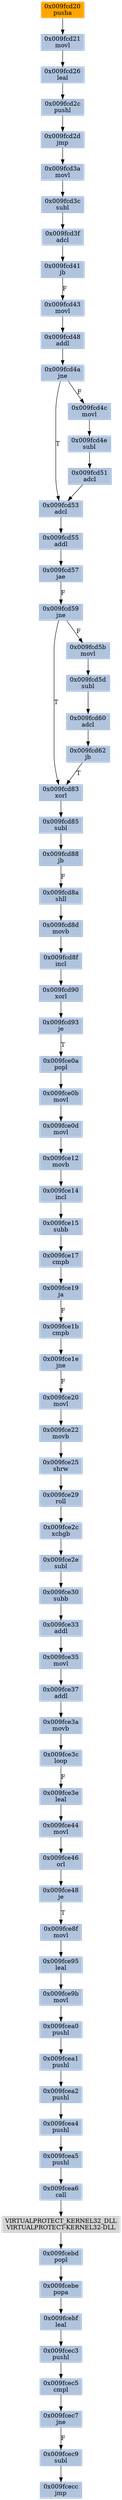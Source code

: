 strict digraph G {
	graph [bgcolor=transparent,
		name=G
	];
	node [color=lightsteelblue,
		fillcolor=lightsteelblue,
		shape=rectangle,
		style=filled
	];
	"0x009fcd62"	[label="0x009fcd62
jb"];
	"0x009fcd83"	[label="0x009fcd83
xorl"];
	"0x009fcd62" -> "0x009fcd83"	[color="#000000",
		label=T];
	"0x009fcd85"	[label="0x009fcd85
subl"];
	"0x009fcd88"	[label="0x009fcd88
jb"];
	"0x009fcd85" -> "0x009fcd88"	[color="#000000"];
	"0x009fce95"	[label="0x009fce95
leal"];
	"0x009fce9b"	[label="0x009fce9b
movl"];
	"0x009fce95" -> "0x009fce9b"	[color="#000000"];
	"0x009fcea6"	[label="0x009fcea6
call"];
	VIRTUALPROTECT_KERNEL32_DLL	[color=lightgrey,
		fillcolor=lightgrey,
		label="VIRTUALPROTECT_KERNEL32_DLL
VIRTUALPROTECT-KERNEL32-DLL"];
	"0x009fcea6" -> VIRTUALPROTECT_KERNEL32_DLL	[color="#000000"];
	"0x009fce8f"	[label="0x009fce8f
movl"];
	"0x009fce8f" -> "0x009fce95"	[color="#000000"];
	"0x009fce35"	[label="0x009fce35
movl"];
	"0x009fce37"	[label="0x009fce37
addl"];
	"0x009fce35" -> "0x009fce37"	[color="#000000"];
	"0x009fcd21"	[label="0x009fcd21
movl"];
	"0x009fcd26"	[label="0x009fcd26
leal"];
	"0x009fcd21" -> "0x009fcd26"	[color="#000000"];
	"0x009fcd51"	[label="0x009fcd51
adcl"];
	"0x009fcd53"	[label="0x009fcd53
adcl"];
	"0x009fcd51" -> "0x009fcd53"	[color="#000000"];
	"0x009fce48"	[label="0x009fce48
je"];
	"0x009fce48" -> "0x009fce8f"	[color="#000000",
		label=T];
	"0x009fcd43"	[label="0x009fcd43
movl"];
	"0x009fcd48"	[label="0x009fcd48
addl"];
	"0x009fcd43" -> "0x009fcd48"	[color="#000000"];
	"0x009fce0b"	[label="0x009fce0b
movl"];
	"0x009fce0d"	[label="0x009fce0d
movl"];
	"0x009fce0b" -> "0x009fce0d"	[color="#000000"];
	"0x009fcd2c"	[label="0x009fcd2c
pushl"];
	"0x009fcd26" -> "0x009fcd2c"	[color="#000000"];
	"0x009fcd59"	[label="0x009fcd59
jne"];
	"0x009fcd5b"	[label="0x009fcd5b
movl"];
	"0x009fcd59" -> "0x009fcd5b"	[color="#000000",
		label=F];
	"0x009fcd59" -> "0x009fcd83"	[color="#000000",
		label=T];
	"0x009fcec5"	[label="0x009fcec5
cmpl"];
	"0x009fcec7"	[label="0x009fcec7
jne"];
	"0x009fcec5" -> "0x009fcec7"	[color="#000000"];
	"0x009fce29"	[label="0x009fce29
roll"];
	"0x009fce2c"	[label="0x009fce2c
xchgb"];
	"0x009fce29" -> "0x009fce2c"	[color="#000000"];
	"0x009fcd20"	[color=lightgrey,
		fillcolor=orange,
		label="0x009fcd20
pusha"];
	"0x009fcd20" -> "0x009fcd21"	[color="#000000"];
	"0x009fcea5"	[label="0x009fcea5
pushl"];
	"0x009fcea5" -> "0x009fcea6"	[color="#000000"];
	"0x009fcebe"	[label="0x009fcebe
popa"];
	"0x009fcebf"	[label="0x009fcebf
leal"];
	"0x009fcebe" -> "0x009fcebf"	[color="#000000"];
	"0x009fcecc"	[label="0x009fcecc
jmp"];
	"0x009fcd8d"	[label="0x009fcd8d
movb"];
	"0x009fcd8f"	[label="0x009fcd8f
incl"];
	"0x009fcd8d" -> "0x009fcd8f"	[color="#000000"];
	"0x009fcd5d"	[label="0x009fcd5d
subl"];
	"0x009fcd60"	[label="0x009fcd60
adcl"];
	"0x009fcd5d" -> "0x009fcd60"	[color="#000000"];
	"0x009fcd2d"	[label="0x009fcd2d
jmp"];
	"0x009fcd2c" -> "0x009fcd2d"	[color="#000000"];
	"0x009fce15"	[label="0x009fce15
subb"];
	"0x009fce17"	[label="0x009fce17
cmpb"];
	"0x009fce15" -> "0x009fce17"	[color="#000000"];
	"0x009fce46"	[label="0x009fce46
orl"];
	"0x009fce46" -> "0x009fce48"	[color="#000000"];
	"0x009fce2e"	[label="0x009fce2e
subl"];
	"0x009fce30"	[label="0x009fce30
subb"];
	"0x009fce2e" -> "0x009fce30"	[color="#000000"];
	"0x009fce22"	[label="0x009fce22
movb"];
	"0x009fce25"	[label="0x009fce25
shrw"];
	"0x009fce22" -> "0x009fce25"	[color="#000000"];
	"0x009fcd55"	[label="0x009fcd55
addl"];
	"0x009fcd57"	[label="0x009fcd57
jae"];
	"0x009fcd55" -> "0x009fcd57"	[color="#000000"];
	"0x009fcd5b" -> "0x009fcd5d"	[color="#000000"];
	"0x009fce2c" -> "0x009fce2e"	[color="#000000"];
	"0x009fcec9"	[label="0x009fcec9
subl"];
	"0x009fcec9" -> "0x009fcecc"	[color="#000000"];
	"0x009fce20"	[label="0x009fce20
movl"];
	"0x009fce20" -> "0x009fce22"	[color="#000000"];
	"0x009fce3a"	[label="0x009fce3a
movb"];
	"0x009fce3c"	[label="0x009fce3c
loop"];
	"0x009fce3a" -> "0x009fce3c"	[color="#000000"];
	"0x009fce19"	[label="0x009fce19
ja"];
	"0x009fce1b"	[label="0x009fce1b
cmpb"];
	"0x009fce19" -> "0x009fce1b"	[color="#000000",
		label=F];
	"0x009fcec7" -> "0x009fcec9"	[color="#000000",
		label=F];
	"0x009fcd4a"	[label="0x009fcd4a
jne"];
	"0x009fcd48" -> "0x009fcd4a"	[color="#000000"];
	"0x009fce1e"	[label="0x009fce1e
jne"];
	"0x009fce1e" -> "0x009fce20"	[color="#000000",
		label=F];
	"0x009fce3e"	[label="0x009fce3e
leal"];
	"0x009fce44"	[label="0x009fce44
movl"];
	"0x009fce3e" -> "0x009fce44"	[color="#000000"];
	"0x009fcd3f"	[label="0x009fcd3f
adcl"];
	"0x009fcd41"	[label="0x009fcd41
jb"];
	"0x009fcd3f" -> "0x009fcd41"	[color="#000000"];
	"0x009fcd3a"	[label="0x009fcd3a
movl"];
	"0x009fcd2d" -> "0x009fcd3a"	[color="#000000"];
	"0x009fcd8a"	[label="0x009fcd8a
shll"];
	"0x009fcd88" -> "0x009fcd8a"	[color="#000000",
		label=F];
	"0x009fcd83" -> "0x009fcd85"	[color="#000000"];
	"0x009fcd60" -> "0x009fcd62"	[color="#000000"];
	"0x009fcebd"	[label="0x009fcebd
popl"];
	VIRTUALPROTECT_KERNEL32_DLL -> "0x009fcebd"	[color="#000000"];
	"0x009fce0a"	[label="0x009fce0a
popl"];
	"0x009fce0a" -> "0x009fce0b"	[color="#000000"];
	"0x009fce44" -> "0x009fce46"	[color="#000000"];
	"0x009fce17" -> "0x009fce19"	[color="#000000"];
	"0x009fcebd" -> "0x009fcebe"	[color="#000000"];
	"0x009fcd8a" -> "0x009fcd8d"	[color="#000000"];
	"0x009fcd4e"	[label="0x009fcd4e
subl"];
	"0x009fcd4e" -> "0x009fcd51"	[color="#000000"];
	"0x009fce14"	[label="0x009fce14
incl"];
	"0x009fce14" -> "0x009fce15"	[color="#000000"];
	"0x009fcd57" -> "0x009fcd59"	[color="#000000",
		label=F];
	"0x009fce1b" -> "0x009fce1e"	[color="#000000"];
	"0x009fcd90"	[label="0x009fcd90
xorl"];
	"0x009fcd93"	[label="0x009fcd93
je"];
	"0x009fcd90" -> "0x009fcd93"	[color="#000000"];
	"0x009fcd41" -> "0x009fcd43"	[color="#000000",
		label=F];
	"0x009fcea0"	[label="0x009fcea0
pushl"];
	"0x009fcea1"	[label="0x009fcea1
pushl"];
	"0x009fcea0" -> "0x009fcea1"	[color="#000000"];
	"0x009fce12"	[label="0x009fce12
movb"];
	"0x009fce12" -> "0x009fce14"	[color="#000000"];
	"0x009fce37" -> "0x009fce3a"	[color="#000000"];
	"0x009fce33"	[label="0x009fce33
addl"];
	"0x009fce30" -> "0x009fce33"	[color="#000000"];
	"0x009fcec3"	[label="0x009fcec3
pushl"];
	"0x009fcec3" -> "0x009fcec5"	[color="#000000"];
	"0x009fce33" -> "0x009fce35"	[color="#000000"];
	"0x009fcea2"	[label="0x009fcea2
pushl"];
	"0x009fcea4"	[label="0x009fcea4
pushl"];
	"0x009fcea2" -> "0x009fcea4"	[color="#000000"];
	"0x009fcd3c"	[label="0x009fcd3c
subl"];
	"0x009fcd3c" -> "0x009fcd3f"	[color="#000000"];
	"0x009fce9b" -> "0x009fcea0"	[color="#000000"];
	"0x009fcebf" -> "0x009fcec3"	[color="#000000"];
	"0x009fcea1" -> "0x009fcea2"	[color="#000000"];
	"0x009fcd4c"	[label="0x009fcd4c
movl"];
	"0x009fcd4c" -> "0x009fcd4e"	[color="#000000"];
	"0x009fcd3a" -> "0x009fcd3c"	[color="#000000"];
	"0x009fcd4a" -> "0x009fcd4c"	[color="#000000",
		label=F];
	"0x009fcd4a" -> "0x009fcd53"	[color="#000000",
		label=T];
	"0x009fcd8f" -> "0x009fcd90"	[color="#000000"];
	"0x009fcd93" -> "0x009fce0a"	[color="#000000",
		label=T];
	"0x009fce25" -> "0x009fce29"	[color="#000000"];
	"0x009fcd53" -> "0x009fcd55"	[color="#000000"];
	"0x009fce0d" -> "0x009fce12"	[color="#000000"];
	"0x009fce3c" -> "0x009fce3e"	[color="#000000",
		label=F];
	"0x009fcea4" -> "0x009fcea5"	[color="#000000"];
}
